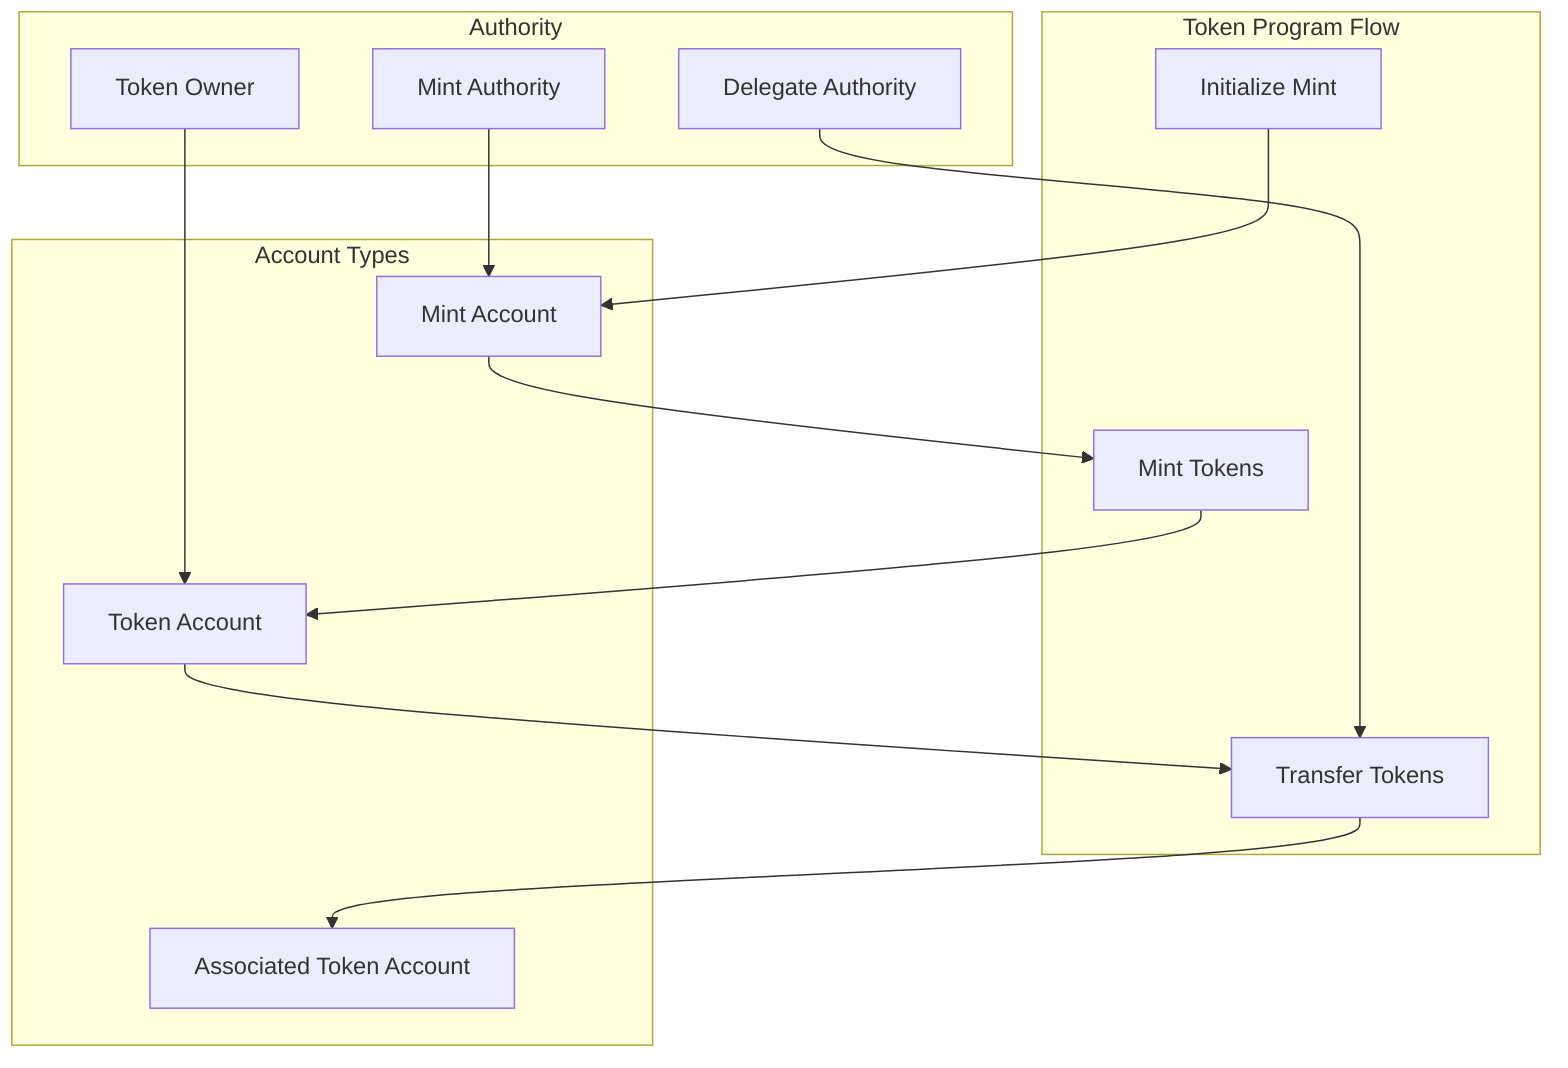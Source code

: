 graph TB
    subgraph "Token Program Flow"
        Init["Initialize Mint"]
        MintTo["Mint Tokens"]
        Transfer["Transfer Tokens"]
    end

    subgraph "Account Types"
        MA["Mint Account"]
        TA["Token Account"]
        ATA["Associated Token Account"]
    end

    subgraph "Authority"
        MA_Auth["Mint Authority"]
        Owner["Token Owner"]
        Delegate["Delegate Authority"]
    end

    Init --> MA
    MA --> MintTo
    MintTo --> TA
    TA --> Transfer
    Transfer --> ATA
    MA_Auth --> MA
    Owner --> TA
    Delegate --> Transfer